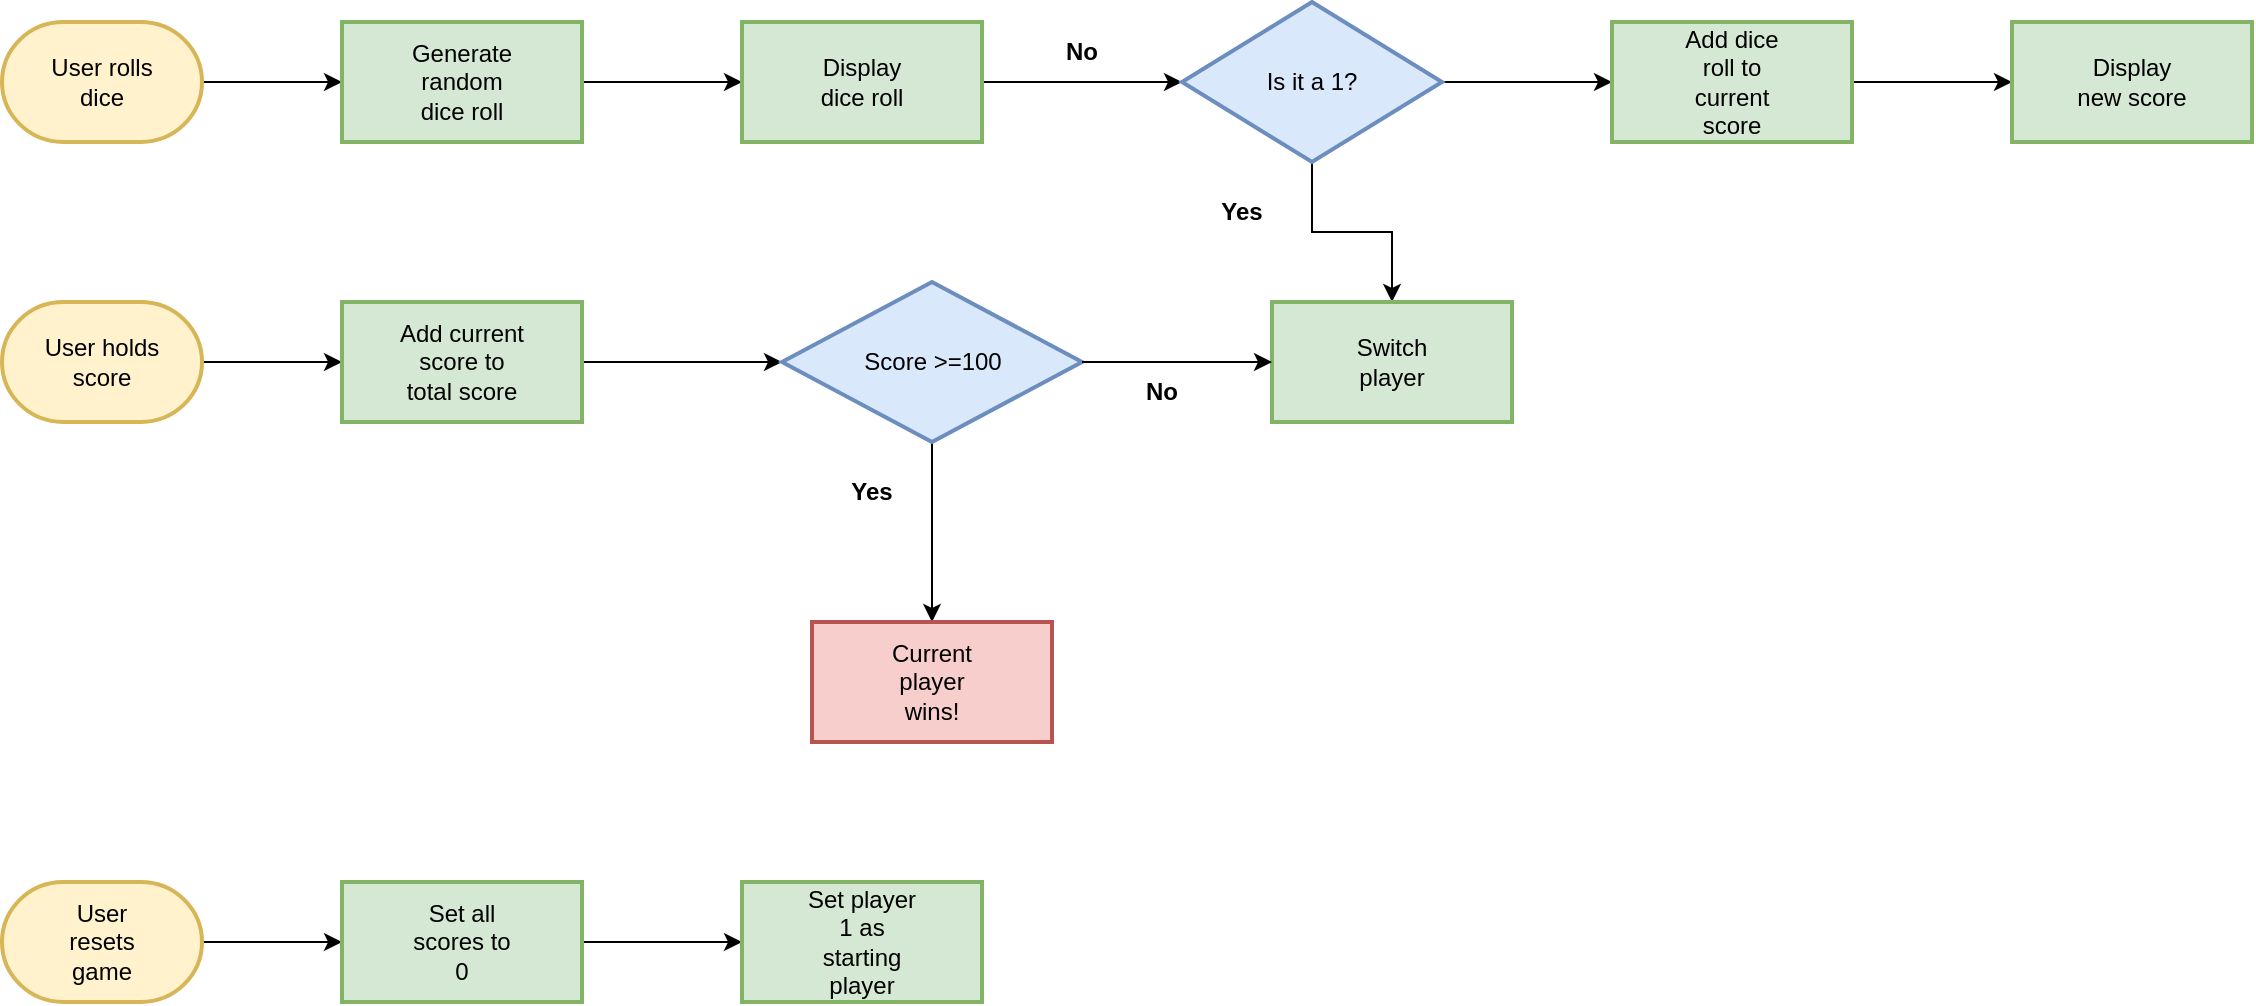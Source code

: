 <mxfile version="21.2.8" type="device">
  <diagram id="C5RBs43oDa-KdzZeNtuy" name="Page-1">
    <mxGraphModel dx="1038" dy="616" grid="1" gridSize="10" guides="1" tooltips="1" connect="1" arrows="1" fold="1" page="1" pageScale="1" pageWidth="827" pageHeight="1169" math="0" shadow="0">
      <root>
        <mxCell id="WIyWlLk6GJQsqaUBKTNV-0" />
        <mxCell id="WIyWlLk6GJQsqaUBKTNV-1" parent="WIyWlLk6GJQsqaUBKTNV-0" />
        <mxCell id="AVnR_HJ1fNVyuyFAZ_PJ-2" value="" style="edgeStyle=orthogonalEdgeStyle;rounded=0;orthogonalLoop=1;jettySize=auto;html=1;spacingTop=0;fontSize=12;shadow=0;editable=1;movable=1;resizable=1;rotatable=1;deletable=1;locked=0;connectable=1;cloneable=1;" edge="1" parent="WIyWlLk6GJQsqaUBKTNV-1" source="AVnR_HJ1fNVyuyFAZ_PJ-0" target="AVnR_HJ1fNVyuyFAZ_PJ-1">
          <mxGeometry relative="1" as="geometry" />
        </mxCell>
        <mxCell id="AVnR_HJ1fNVyuyFAZ_PJ-0" value="" style="strokeWidth=2;html=1;shape=mxgraph.flowchart.terminator;whiteSpace=wrap;fillColor=#fff2cc;strokeColor=#d6b656;spacingTop=0;fontSize=12;shadow=0;editable=1;movable=1;resizable=1;rotatable=1;deletable=1;locked=0;connectable=1;cloneable=1;" vertex="1" parent="WIyWlLk6GJQsqaUBKTNV-1">
          <mxGeometry x="40" y="60" width="100" height="60" as="geometry" />
        </mxCell>
        <mxCell id="AVnR_HJ1fNVyuyFAZ_PJ-4" value="" style="edgeStyle=orthogonalEdgeStyle;rounded=0;orthogonalLoop=1;jettySize=auto;html=1;spacingTop=0;fontSize=12;shadow=0;editable=1;movable=1;resizable=1;rotatable=1;deletable=1;locked=0;connectable=1;cloneable=1;" edge="1" parent="WIyWlLk6GJQsqaUBKTNV-1" source="AVnR_HJ1fNVyuyFAZ_PJ-1" target="AVnR_HJ1fNVyuyFAZ_PJ-3">
          <mxGeometry relative="1" as="geometry" />
        </mxCell>
        <mxCell id="AVnR_HJ1fNVyuyFAZ_PJ-1" value="" style="whiteSpace=wrap;html=1;strokeWidth=2;spacingTop=0;fontSize=12;shadow=0;editable=1;movable=1;resizable=1;rotatable=1;deletable=1;locked=0;connectable=1;cloneable=1;" vertex="1" parent="WIyWlLk6GJQsqaUBKTNV-1">
          <mxGeometry x="210" y="60" width="120" height="60" as="geometry" />
        </mxCell>
        <mxCell id="AVnR_HJ1fNVyuyFAZ_PJ-6" value="" style="edgeStyle=orthogonalEdgeStyle;rounded=0;orthogonalLoop=1;jettySize=auto;html=1;spacingTop=0;fontSize=12;shadow=0;editable=1;movable=1;resizable=1;rotatable=1;deletable=1;locked=0;connectable=1;cloneable=1;" edge="1" parent="WIyWlLk6GJQsqaUBKTNV-1" source="AVnR_HJ1fNVyuyFAZ_PJ-3" target="AVnR_HJ1fNVyuyFAZ_PJ-5">
          <mxGeometry relative="1" as="geometry" />
        </mxCell>
        <mxCell id="AVnR_HJ1fNVyuyFAZ_PJ-3" value="" style="whiteSpace=wrap;html=1;strokeWidth=2;spacingTop=0;fontSize=12;shadow=0;editable=1;movable=1;resizable=1;rotatable=1;deletable=1;locked=0;connectable=1;cloneable=1;" vertex="1" parent="WIyWlLk6GJQsqaUBKTNV-1">
          <mxGeometry x="410" y="60" width="120" height="60" as="geometry" />
        </mxCell>
        <mxCell id="AVnR_HJ1fNVyuyFAZ_PJ-10" value="" style="edgeStyle=orthogonalEdgeStyle;rounded=0;orthogonalLoop=1;jettySize=auto;html=1;spacingTop=0;fontSize=12;shadow=0;editable=1;movable=1;resizable=1;rotatable=1;deletable=1;locked=0;connectable=1;cloneable=1;" edge="1" parent="WIyWlLk6GJQsqaUBKTNV-1" source="AVnR_HJ1fNVyuyFAZ_PJ-5" target="AVnR_HJ1fNVyuyFAZ_PJ-9">
          <mxGeometry relative="1" as="geometry" />
        </mxCell>
        <mxCell id="AVnR_HJ1fNVyuyFAZ_PJ-21" value="" style="edgeStyle=orthogonalEdgeStyle;rounded=0;orthogonalLoop=1;jettySize=auto;html=1;spacingTop=0;fontSize=12;shadow=0;editable=1;movable=1;resizable=1;rotatable=1;deletable=1;locked=0;connectable=1;cloneable=1;" edge="1" parent="WIyWlLk6GJQsqaUBKTNV-1" source="AVnR_HJ1fNVyuyFAZ_PJ-5" target="AVnR_HJ1fNVyuyFAZ_PJ-18">
          <mxGeometry relative="1" as="geometry" />
        </mxCell>
        <mxCell id="AVnR_HJ1fNVyuyFAZ_PJ-5" value="" style="rhombus;whiteSpace=wrap;html=1;strokeWidth=2;fillColor=#dae8fc;strokeColor=#6c8ebf;spacingTop=0;fontSize=12;shadow=0;editable=1;movable=1;resizable=1;rotatable=1;deletable=1;locked=0;connectable=1;cloneable=1;" vertex="1" parent="WIyWlLk6GJQsqaUBKTNV-1">
          <mxGeometry x="630" y="50" width="130" height="80" as="geometry" />
        </mxCell>
        <mxCell id="AVnR_HJ1fNVyuyFAZ_PJ-12" value="" style="edgeStyle=orthogonalEdgeStyle;rounded=0;orthogonalLoop=1;jettySize=auto;html=1;spacingTop=0;fontSize=12;shadow=0;editable=1;movable=1;resizable=1;rotatable=1;deletable=1;locked=0;connectable=1;cloneable=1;" edge="1" parent="WIyWlLk6GJQsqaUBKTNV-1" source="AVnR_HJ1fNVyuyFAZ_PJ-9" target="AVnR_HJ1fNVyuyFAZ_PJ-11">
          <mxGeometry relative="1" as="geometry" />
        </mxCell>
        <mxCell id="AVnR_HJ1fNVyuyFAZ_PJ-9" value="" style="whiteSpace=wrap;html=1;strokeWidth=2;spacingTop=0;fontSize=12;shadow=0;editable=1;movable=1;resizable=1;rotatable=1;deletable=1;locked=0;connectable=1;cloneable=1;" vertex="1" parent="WIyWlLk6GJQsqaUBKTNV-1">
          <mxGeometry x="845" y="60" width="120" height="60" as="geometry" />
        </mxCell>
        <mxCell id="AVnR_HJ1fNVyuyFAZ_PJ-11" value="" style="whiteSpace=wrap;html=1;strokeWidth=2;fillColor=#d5e8d4;strokeColor=#82b366;spacingTop=0;fontSize=12;shadow=0;editable=1;movable=1;resizable=1;rotatable=1;deletable=1;locked=0;connectable=1;cloneable=1;" vertex="1" parent="WIyWlLk6GJQsqaUBKTNV-1">
          <mxGeometry x="1045" y="60" width="120" height="60" as="geometry" />
        </mxCell>
        <mxCell id="AVnR_HJ1fNVyuyFAZ_PJ-15" value="" style="edgeStyle=orthogonalEdgeStyle;rounded=0;orthogonalLoop=1;jettySize=auto;html=1;spacingTop=0;fontSize=12;shadow=0;editable=1;movable=1;resizable=1;rotatable=1;deletable=1;locked=0;connectable=1;cloneable=1;" edge="1" parent="WIyWlLk6GJQsqaUBKTNV-1" source="AVnR_HJ1fNVyuyFAZ_PJ-13" target="AVnR_HJ1fNVyuyFAZ_PJ-14">
          <mxGeometry relative="1" as="geometry" />
        </mxCell>
        <mxCell id="AVnR_HJ1fNVyuyFAZ_PJ-13" value="" style="strokeWidth=2;html=1;shape=mxgraph.flowchart.terminator;whiteSpace=wrap;fillColor=#fff2cc;strokeColor=#d6b656;spacingTop=0;fontSize=12;shadow=0;editable=1;movable=1;resizable=1;rotatable=1;deletable=1;locked=0;connectable=1;cloneable=1;" vertex="1" parent="WIyWlLk6GJQsqaUBKTNV-1">
          <mxGeometry x="40" y="200" width="100" height="60" as="geometry" />
        </mxCell>
        <mxCell id="AVnR_HJ1fNVyuyFAZ_PJ-17" value="" style="edgeStyle=orthogonalEdgeStyle;rounded=0;orthogonalLoop=1;jettySize=auto;html=1;spacingTop=0;fontSize=12;shadow=0;editable=1;movable=1;resizable=1;rotatable=1;deletable=1;locked=0;connectable=1;cloneable=1;" edge="1" parent="WIyWlLk6GJQsqaUBKTNV-1" source="AVnR_HJ1fNVyuyFAZ_PJ-14" target="AVnR_HJ1fNVyuyFAZ_PJ-16">
          <mxGeometry relative="1" as="geometry" />
        </mxCell>
        <mxCell id="AVnR_HJ1fNVyuyFAZ_PJ-14" value="" style="whiteSpace=wrap;html=1;strokeWidth=2;spacingTop=0;fontSize=12;shadow=0;editable=1;movable=1;resizable=1;rotatable=1;deletable=1;locked=0;connectable=1;cloneable=1;" vertex="1" parent="WIyWlLk6GJQsqaUBKTNV-1">
          <mxGeometry x="210" y="200" width="120" height="60" as="geometry" />
        </mxCell>
        <mxCell id="AVnR_HJ1fNVyuyFAZ_PJ-29" value="" style="edgeStyle=orthogonalEdgeStyle;rounded=0;orthogonalLoop=1;jettySize=auto;html=1;spacingTop=0;fontSize=12;shadow=0;editable=1;movable=1;resizable=1;rotatable=1;deletable=1;locked=0;connectable=1;cloneable=1;" edge="1" parent="WIyWlLk6GJQsqaUBKTNV-1" source="AVnR_HJ1fNVyuyFAZ_PJ-16" target="AVnR_HJ1fNVyuyFAZ_PJ-28">
          <mxGeometry relative="1" as="geometry" />
        </mxCell>
        <mxCell id="AVnR_HJ1fNVyuyFAZ_PJ-16" value="" style="rhombus;whiteSpace=wrap;html=1;strokeWidth=2;fillColor=#dae8fc;strokeColor=#6c8ebf;spacingTop=0;fontSize=12;shadow=0;editable=1;movable=1;resizable=1;rotatable=1;deletable=1;locked=0;connectable=1;cloneable=1;" vertex="1" parent="WIyWlLk6GJQsqaUBKTNV-1">
          <mxGeometry x="430" y="190" width="150" height="80" as="geometry" />
        </mxCell>
        <mxCell id="AVnR_HJ1fNVyuyFAZ_PJ-18" value="" style="whiteSpace=wrap;html=1;strokeWidth=2;fillColor=#d5e8d4;strokeColor=#82b366;spacingTop=0;fontSize=12;shadow=0;editable=1;movable=1;resizable=1;rotatable=1;deletable=1;locked=0;connectable=1;cloneable=1;" vertex="1" parent="WIyWlLk6GJQsqaUBKTNV-1">
          <mxGeometry x="675" y="200" width="120" height="60" as="geometry" />
        </mxCell>
        <mxCell id="AVnR_HJ1fNVyuyFAZ_PJ-24" value="" style="edgeStyle=orthogonalEdgeStyle;rounded=0;orthogonalLoop=1;jettySize=auto;html=1;spacingTop=0;fontSize=12;shadow=0;editable=1;movable=1;resizable=1;rotatable=1;deletable=1;locked=0;connectable=1;cloneable=1;" edge="1" parent="WIyWlLk6GJQsqaUBKTNV-1" source="AVnR_HJ1fNVyuyFAZ_PJ-22" target="AVnR_HJ1fNVyuyFAZ_PJ-23">
          <mxGeometry relative="1" as="geometry" />
        </mxCell>
        <mxCell id="AVnR_HJ1fNVyuyFAZ_PJ-22" value="" style="strokeWidth=2;html=1;shape=mxgraph.flowchart.terminator;whiteSpace=wrap;fillColor=#fff2cc;strokeColor=#d6b656;spacingTop=0;fontSize=12;shadow=0;editable=1;movable=1;resizable=1;rotatable=1;deletable=1;locked=0;connectable=1;cloneable=1;" vertex="1" parent="WIyWlLk6GJQsqaUBKTNV-1">
          <mxGeometry x="40" y="490" width="100" height="60" as="geometry" />
        </mxCell>
        <mxCell id="AVnR_HJ1fNVyuyFAZ_PJ-31" value="" style="edgeStyle=orthogonalEdgeStyle;rounded=0;orthogonalLoop=1;jettySize=auto;html=1;spacingTop=0;fontSize=12;shadow=0;editable=1;movable=1;resizable=1;rotatable=1;deletable=1;locked=0;connectable=1;cloneable=1;" edge="1" parent="WIyWlLk6GJQsqaUBKTNV-1" source="AVnR_HJ1fNVyuyFAZ_PJ-23" target="AVnR_HJ1fNVyuyFAZ_PJ-30">
          <mxGeometry relative="1" as="geometry" />
        </mxCell>
        <mxCell id="AVnR_HJ1fNVyuyFAZ_PJ-23" value="" style="whiteSpace=wrap;html=1;strokeWidth=2;fillColor=#d5e8d4;strokeColor=#82b366;spacingTop=0;fontSize=12;shadow=0;editable=1;movable=1;resizable=1;rotatable=1;deletable=1;locked=0;connectable=1;cloneable=1;" vertex="1" parent="WIyWlLk6GJQsqaUBKTNV-1">
          <mxGeometry x="210" y="490" width="120" height="60" as="geometry" />
        </mxCell>
        <mxCell id="AVnR_HJ1fNVyuyFAZ_PJ-28" value="" style="whiteSpace=wrap;html=1;strokeWidth=2;fillColor=#f8cecc;strokeColor=#b85450;spacingTop=0;fontSize=12;shadow=0;editable=1;movable=1;resizable=1;rotatable=1;deletable=1;locked=0;connectable=1;cloneable=1;" vertex="1" parent="WIyWlLk6GJQsqaUBKTNV-1">
          <mxGeometry x="445" y="360" width="120" height="60" as="geometry" />
        </mxCell>
        <mxCell id="AVnR_HJ1fNVyuyFAZ_PJ-30" value="" style="whiteSpace=wrap;html=1;strokeWidth=2;fillColor=#d5e8d4;strokeColor=#82b366;spacingTop=0;fontSize=12;shadow=0;editable=1;movable=1;resizable=1;rotatable=1;deletable=1;locked=0;connectable=1;cloneable=1;" vertex="1" parent="WIyWlLk6GJQsqaUBKTNV-1">
          <mxGeometry x="410" y="490" width="120" height="60" as="geometry" />
        </mxCell>
        <mxCell id="AVnR_HJ1fNVyuyFAZ_PJ-32" value="&lt;b style=&quot;font-size: 12px;&quot;&gt;No&lt;/b&gt;" style="text;html=1;strokeColor=none;fillColor=none;align=center;verticalAlign=middle;whiteSpace=wrap;rounded=0;spacingTop=0;fontSize=12;shadow=0;editable=1;movable=1;resizable=1;rotatable=1;deletable=1;locked=0;connectable=1;cloneable=1;" vertex="1" parent="WIyWlLk6GJQsqaUBKTNV-1">
          <mxGeometry x="550" y="60" width="60" height="30" as="geometry" />
        </mxCell>
        <mxCell id="AVnR_HJ1fNVyuyFAZ_PJ-34" value="" style="edgeStyle=orthogonalEdgeStyle;rounded=0;orthogonalLoop=1;jettySize=auto;html=1;entryX=0;entryY=0.5;entryDx=0;entryDy=0;spacingTop=0;fontSize=12;shadow=0;editable=1;movable=1;resizable=1;rotatable=1;deletable=1;locked=0;connectable=1;cloneable=1;" edge="1" parent="WIyWlLk6GJQsqaUBKTNV-1" source="AVnR_HJ1fNVyuyFAZ_PJ-16" target="AVnR_HJ1fNVyuyFAZ_PJ-18">
          <mxGeometry relative="1" as="geometry">
            <mxPoint x="580" y="230" as="sourcePoint" />
            <mxPoint x="600" y="215" as="targetPoint" />
          </mxGeometry>
        </mxCell>
        <mxCell id="AVnR_HJ1fNVyuyFAZ_PJ-35" value="&lt;b style=&quot;font-size: 12px;&quot;&gt;Yes&lt;/b&gt;" style="text;html=1;strokeColor=none;fillColor=none;align=center;verticalAlign=middle;whiteSpace=wrap;rounded=0;spacingTop=0;fontSize=12;shadow=0;editable=1;movable=1;resizable=1;rotatable=1;deletable=1;locked=0;connectable=1;cloneable=1;" vertex="1" parent="WIyWlLk6GJQsqaUBKTNV-1">
          <mxGeometry x="445" y="280" width="60" height="30" as="geometry" />
        </mxCell>
        <mxCell id="AVnR_HJ1fNVyuyFAZ_PJ-36" value="&lt;b style=&quot;font-size: 12px;&quot;&gt;Yes&lt;/b&gt;" style="text;html=1;strokeColor=none;fillColor=none;align=center;verticalAlign=middle;whiteSpace=wrap;rounded=0;spacingTop=0;fontSize=12;shadow=0;editable=1;movable=1;resizable=1;rotatable=1;deletable=1;locked=0;connectable=1;cloneable=1;" vertex="1" parent="WIyWlLk6GJQsqaUBKTNV-1">
          <mxGeometry x="630" y="140" width="60" height="30" as="geometry" />
        </mxCell>
        <mxCell id="AVnR_HJ1fNVyuyFAZ_PJ-37" value="&lt;b style=&quot;font-size: 12px;&quot;&gt;No&lt;/b&gt;" style="text;html=1;strokeColor=none;fillColor=none;align=center;verticalAlign=middle;whiteSpace=wrap;rounded=0;spacingTop=0;fontSize=12;shadow=0;editable=1;movable=1;resizable=1;rotatable=1;deletable=1;locked=0;connectable=1;cloneable=1;" vertex="1" parent="WIyWlLk6GJQsqaUBKTNV-1">
          <mxGeometry x="590" y="230" width="60" height="30" as="geometry" />
        </mxCell>
        <mxCell id="AVnR_HJ1fNVyuyFAZ_PJ-40" value="" style="whiteSpace=wrap;html=1;strokeWidth=2;fillColor=#d5e8d4;strokeColor=#82b366;spacingTop=0;fontSize=12;shadow=0;editable=1;movable=1;resizable=1;rotatable=1;deletable=1;locked=0;connectable=1;cloneable=1;" vertex="1" parent="WIyWlLk6GJQsqaUBKTNV-1">
          <mxGeometry x="210" y="60" width="120" height="60" as="geometry" />
        </mxCell>
        <mxCell id="AVnR_HJ1fNVyuyFAZ_PJ-41" value="" style="whiteSpace=wrap;html=1;strokeWidth=2;fillColor=#d5e8d4;strokeColor=#82b366;spacingTop=0;fontSize=12;shadow=0;editable=1;movable=1;resizable=1;rotatable=1;deletable=1;locked=0;connectable=1;cloneable=1;" vertex="1" parent="WIyWlLk6GJQsqaUBKTNV-1">
          <mxGeometry x="210" y="200" width="120" height="60" as="geometry" />
        </mxCell>
        <mxCell id="AVnR_HJ1fNVyuyFAZ_PJ-42" value="" style="whiteSpace=wrap;html=1;strokeWidth=2;fillColor=#d5e8d4;strokeColor=#82b366;spacingTop=0;fontSize=12;shadow=0;editable=1;movable=1;resizable=1;rotatable=1;deletable=1;locked=0;connectable=1;cloneable=1;" vertex="1" parent="WIyWlLk6GJQsqaUBKTNV-1">
          <mxGeometry x="410" y="60" width="120" height="60" as="geometry" />
        </mxCell>
        <mxCell id="AVnR_HJ1fNVyuyFAZ_PJ-43" value="" style="whiteSpace=wrap;html=1;strokeWidth=2;fillColor=#d5e8d4;strokeColor=#82b366;spacingTop=0;fontSize=12;shadow=0;editable=1;movable=1;resizable=1;rotatable=1;deletable=1;locked=0;connectable=1;cloneable=1;" vertex="1" parent="WIyWlLk6GJQsqaUBKTNV-1">
          <mxGeometry x="845" y="60" width="120" height="60" as="geometry" />
        </mxCell>
        <mxCell id="AVnR_HJ1fNVyuyFAZ_PJ-44" value="User rolls dice" style="text;html=1;strokeColor=none;fillColor=none;align=center;verticalAlign=middle;whiteSpace=wrap;rounded=0;spacingTop=0;fontSize=12;shadow=0;editable=1;movable=1;resizable=1;rotatable=1;deletable=1;locked=0;connectable=1;cloneable=1;" vertex="1" parent="WIyWlLk6GJQsqaUBKTNV-1">
          <mxGeometry x="60" y="75" width="60" height="30" as="geometry" />
        </mxCell>
        <mxCell id="AVnR_HJ1fNVyuyFAZ_PJ-45" value="User holds score" style="text;html=1;strokeColor=none;fillColor=none;align=center;verticalAlign=middle;whiteSpace=wrap;rounded=0;spacingTop=0;fontSize=12;shadow=0;editable=1;movable=1;resizable=1;rotatable=1;deletable=1;locked=0;connectable=1;cloneable=1;" vertex="1" parent="WIyWlLk6GJQsqaUBKTNV-1">
          <mxGeometry x="60" y="215" width="60" height="30" as="geometry" />
        </mxCell>
        <mxCell id="AVnR_HJ1fNVyuyFAZ_PJ-46" value="User resets game" style="text;html=1;strokeColor=none;fillColor=none;align=center;verticalAlign=middle;whiteSpace=wrap;rounded=0;spacingTop=0;fontSize=12;shadow=0;editable=1;movable=1;resizable=1;rotatable=1;deletable=1;locked=0;connectable=1;cloneable=1;" vertex="1" parent="WIyWlLk6GJQsqaUBKTNV-1">
          <mxGeometry x="60" y="505" width="60" height="30" as="geometry" />
        </mxCell>
        <mxCell id="AVnR_HJ1fNVyuyFAZ_PJ-49" value="Set all scores to 0" style="text;html=1;strokeColor=none;fillColor=none;align=center;verticalAlign=middle;whiteSpace=wrap;rounded=0;spacingTop=0;fontSize=12;shadow=0;editable=1;movable=1;resizable=1;rotatable=1;deletable=1;locked=0;connectable=1;cloneable=1;" vertex="1" parent="WIyWlLk6GJQsqaUBKTNV-1">
          <mxGeometry x="240" y="505" width="60" height="30" as="geometry" />
        </mxCell>
        <mxCell id="AVnR_HJ1fNVyuyFAZ_PJ-50" value="Set player 1 as starting player" style="text;html=1;strokeColor=none;fillColor=none;align=center;verticalAlign=middle;whiteSpace=wrap;rounded=0;spacingTop=0;fontSize=12;shadow=0;editable=1;movable=1;resizable=1;rotatable=1;deletable=1;locked=0;connectable=1;cloneable=1;" vertex="1" parent="WIyWlLk6GJQsqaUBKTNV-1">
          <mxGeometry x="440" y="505" width="60" height="30" as="geometry" />
        </mxCell>
        <mxCell id="AVnR_HJ1fNVyuyFAZ_PJ-51" value="Current player wins!" style="text;html=1;strokeColor=none;fillColor=none;align=center;verticalAlign=middle;whiteSpace=wrap;rounded=0;spacingTop=0;fontSize=12;shadow=0;editable=1;movable=1;resizable=1;rotatable=1;deletable=1;locked=0;connectable=1;cloneable=1;" vertex="1" parent="WIyWlLk6GJQsqaUBKTNV-1">
          <mxGeometry x="475" y="375" width="60" height="30" as="geometry" />
        </mxCell>
        <mxCell id="AVnR_HJ1fNVyuyFAZ_PJ-52" value="Add current score to total score" style="text;html=1;strokeColor=none;fillColor=none;align=center;verticalAlign=middle;whiteSpace=wrap;rounded=0;spacingTop=0;fontSize=12;shadow=0;editable=1;movable=1;resizable=1;rotatable=1;deletable=1;locked=0;connectable=1;cloneable=1;" vertex="1" parent="WIyWlLk6GJQsqaUBKTNV-1">
          <mxGeometry x="235" y="215" width="70" height="30" as="geometry" />
        </mxCell>
        <mxCell id="AVnR_HJ1fNVyuyFAZ_PJ-53" value="Generate random dice roll" style="text;html=1;strokeColor=none;fillColor=none;align=center;verticalAlign=middle;whiteSpace=wrap;rounded=0;spacingTop=0;fontSize=12;shadow=0;editable=1;movable=1;resizable=1;rotatable=1;deletable=1;locked=0;connectable=1;cloneable=1;" vertex="1" parent="WIyWlLk6GJQsqaUBKTNV-1">
          <mxGeometry x="240" y="75" width="60" height="30" as="geometry" />
        </mxCell>
        <mxCell id="AVnR_HJ1fNVyuyFAZ_PJ-54" value="Display dice roll" style="text;html=1;strokeColor=none;fillColor=none;align=center;verticalAlign=middle;whiteSpace=wrap;rounded=0;spacingTop=0;fontSize=12;shadow=0;editable=1;movable=1;resizable=1;rotatable=1;deletable=1;locked=0;connectable=1;cloneable=1;" vertex="1" parent="WIyWlLk6GJQsqaUBKTNV-1">
          <mxGeometry x="440" y="75" width="60" height="30" as="geometry" />
        </mxCell>
        <mxCell id="AVnR_HJ1fNVyuyFAZ_PJ-55" value="Switch player" style="text;html=1;strokeColor=none;fillColor=none;align=center;verticalAlign=middle;whiteSpace=wrap;rounded=0;spacingTop=0;fontSize=12;shadow=0;editable=1;movable=1;resizable=1;rotatable=1;deletable=1;locked=0;connectable=1;cloneable=1;" vertex="1" parent="WIyWlLk6GJQsqaUBKTNV-1">
          <mxGeometry x="705" y="215" width="60" height="30" as="geometry" />
        </mxCell>
        <mxCell id="AVnR_HJ1fNVyuyFAZ_PJ-56" value="Score &amp;gt;=100" style="text;html=1;strokeColor=none;fillColor=none;align=center;verticalAlign=middle;whiteSpace=wrap;rounded=0;spacingTop=0;fontSize=12;shadow=0;editable=1;movable=1;resizable=1;rotatable=1;deletable=1;locked=0;connectable=1;cloneable=1;" vertex="1" parent="WIyWlLk6GJQsqaUBKTNV-1">
          <mxGeometry x="467.5" y="215" width="75" height="30" as="geometry" />
        </mxCell>
        <mxCell id="AVnR_HJ1fNVyuyFAZ_PJ-57" value="Is it a 1?" style="text;html=1;strokeColor=none;fillColor=none;align=center;verticalAlign=middle;whiteSpace=wrap;rounded=0;spacingTop=0;fontSize=12;shadow=0;editable=1;movable=1;resizable=1;rotatable=1;deletable=1;locked=0;connectable=1;cloneable=1;" vertex="1" parent="WIyWlLk6GJQsqaUBKTNV-1">
          <mxGeometry x="665" y="75" width="60" height="30" as="geometry" />
        </mxCell>
        <mxCell id="AVnR_HJ1fNVyuyFAZ_PJ-58" value="Add dice roll to current score" style="text;html=1;strokeColor=none;fillColor=none;align=center;verticalAlign=middle;whiteSpace=wrap;rounded=0;spacingTop=0;fontSize=12;shadow=0;editable=1;movable=1;resizable=1;rotatable=1;deletable=1;locked=0;connectable=1;cloneable=1;" vertex="1" parent="WIyWlLk6GJQsqaUBKTNV-1">
          <mxGeometry x="875" y="75" width="60" height="30" as="geometry" />
        </mxCell>
        <mxCell id="AVnR_HJ1fNVyuyFAZ_PJ-62" value="Display new score" style="text;html=1;strokeColor=none;fillColor=none;align=center;verticalAlign=middle;whiteSpace=wrap;rounded=0;spacingTop=0;fontSize=12;shadow=0;editable=1;movable=1;resizable=1;rotatable=1;deletable=1;locked=0;connectable=1;cloneable=1;" vertex="1" parent="WIyWlLk6GJQsqaUBKTNV-1">
          <mxGeometry x="1075" y="75" width="60" height="30" as="geometry" />
        </mxCell>
      </root>
    </mxGraphModel>
  </diagram>
</mxfile>
